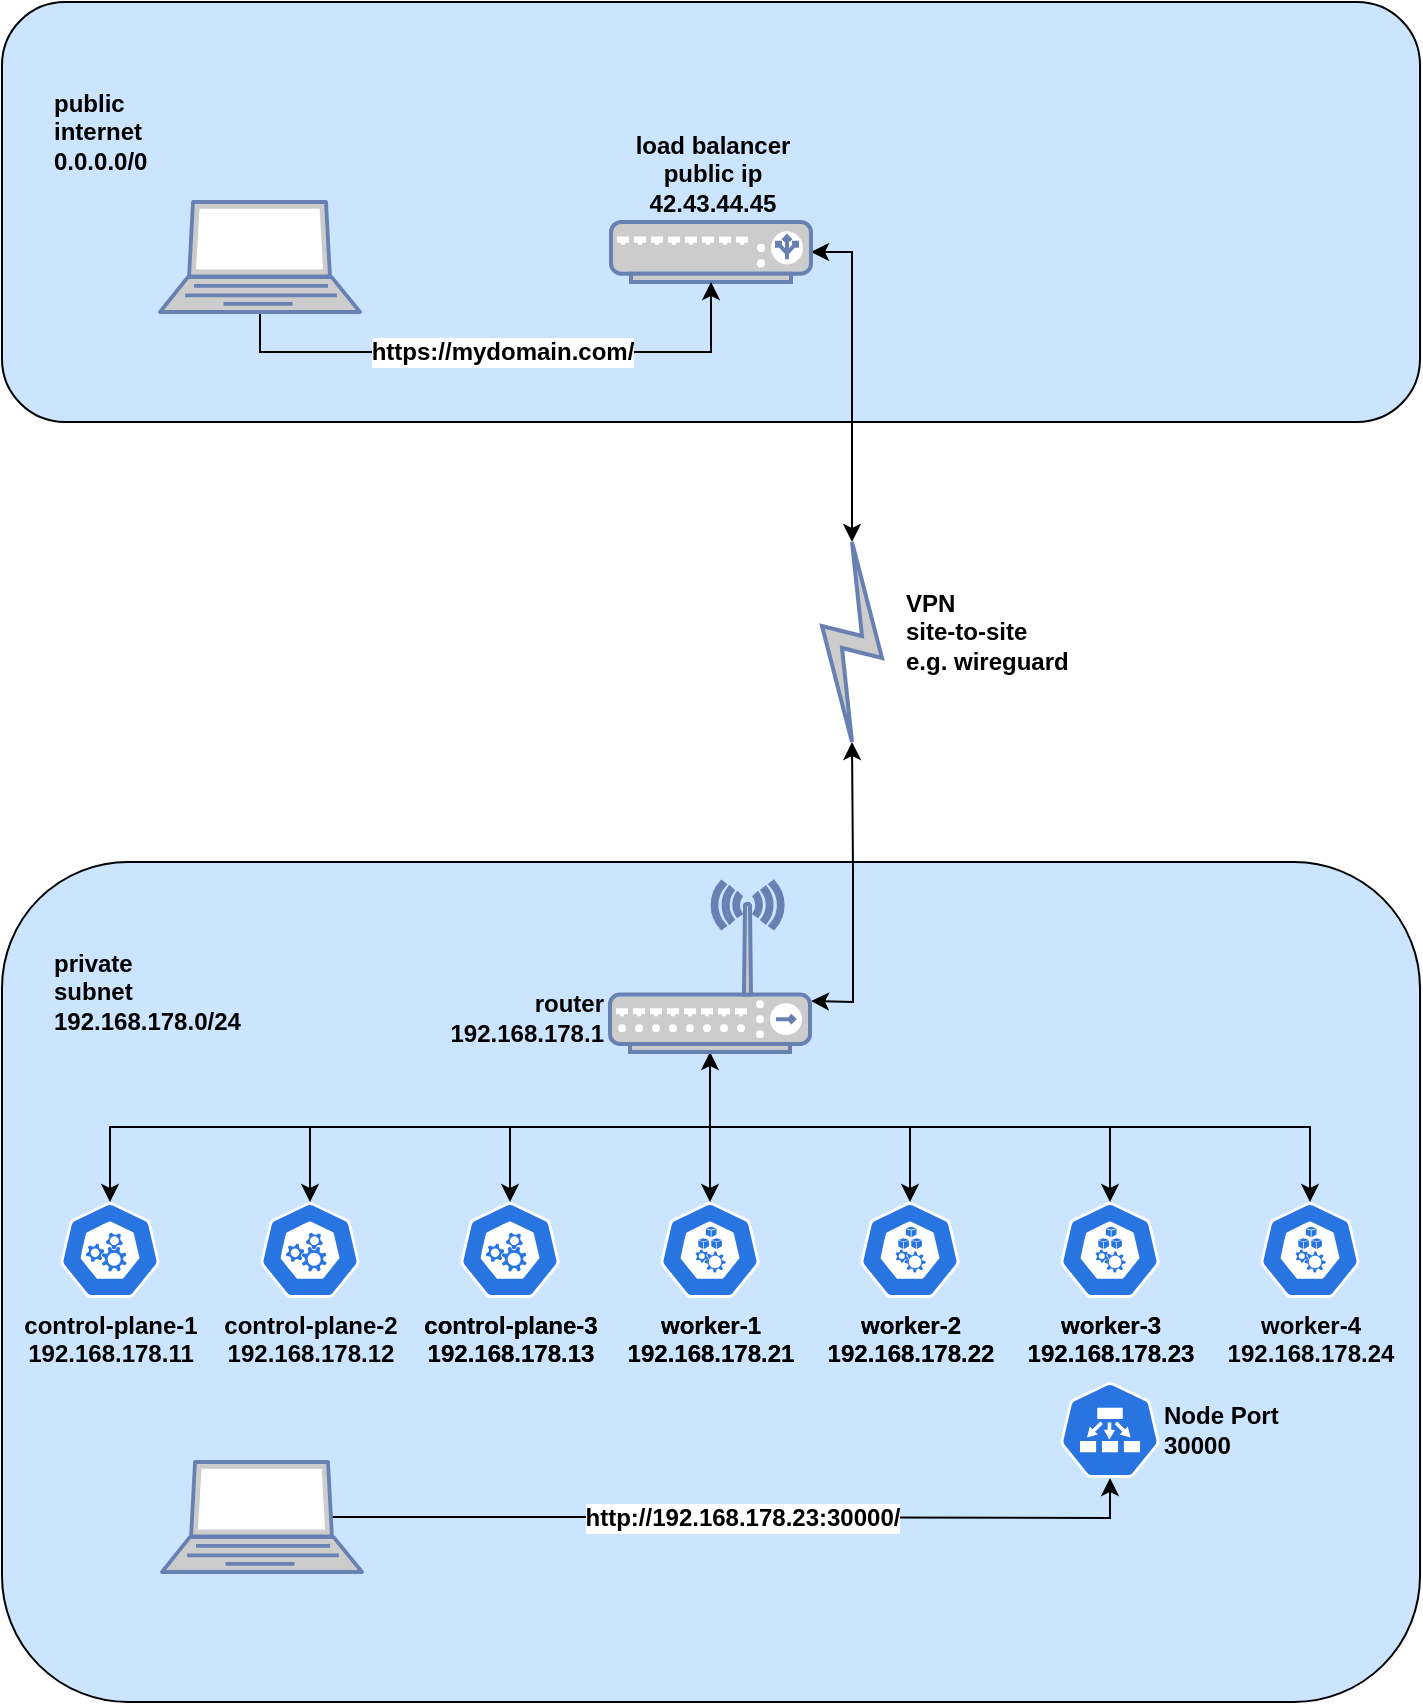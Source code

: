 <mxfile version="21.7.2" type="device">
  <diagram name="Seite-1" id="NYQUPZ9xUY3LofnAS43g">
    <mxGraphModel dx="880" dy="1683" grid="1" gridSize="10" guides="1" tooltips="1" connect="1" arrows="1" fold="1" page="1" pageScale="1" pageWidth="827" pageHeight="1169" math="0" shadow="0">
      <root>
        <mxCell id="0" />
        <mxCell id="1" parent="0" />
        <mxCell id="HXRJ6XBSbuf2amgPNoK6-1" value="" style="rounded=1;whiteSpace=wrap;html=1;align=center;fillColor=#CCE5FF;fontColor=#66B2FF;fontStyle=1" parent="1" vertex="1">
          <mxGeometry x="10" y="100" width="709" height="420" as="geometry" />
        </mxCell>
        <mxCell id="Pb9J-C-UGMZ5o6_-zG9V-3" style="edgeStyle=orthogonalEdgeStyle;rounded=0;orthogonalLoop=1;jettySize=auto;html=1;exitX=0.5;exitY=0;exitDx=0;exitDy=0;exitPerimeter=0;startArrow=classic;startFill=1;endArrow=none;endFill=0;entryX=0.5;entryY=1;entryDx=0;entryDy=0;entryPerimeter=0;" edge="1" parent="1" source="HXRJ6XBSbuf2amgPNoK6-3" target="Pb9J-C-UGMZ5o6_-zG9V-12">
          <mxGeometry relative="1" as="geometry">
            <mxPoint x="364.5" y="195" as="targetPoint" />
          </mxGeometry>
        </mxCell>
        <mxCell id="HXRJ6XBSbuf2amgPNoK6-3" value="control-plane-1&lt;br&gt;192.168.178.11" style="sketch=0;html=1;dashed=0;whitespace=wrap;fillColor=#2875E2;strokeColor=#ffffff;points=[[0.005,0.63,0],[0.1,0.2,0],[0.9,0.2,0],[0.5,0,0],[0.995,0.63,0],[0.72,0.99,0],[0.5,1,0],[0.28,0.99,0]];verticalLabelPosition=bottom;align=center;verticalAlign=top;shape=mxgraph.kubernetes.icon;prIcon=master;fontStyle=1" parent="1" vertex="1">
          <mxGeometry x="39" y="270" width="50" height="48" as="geometry" />
        </mxCell>
        <mxCell id="Pb9J-C-UGMZ5o6_-zG9V-4" style="edgeStyle=orthogonalEdgeStyle;rounded=0;orthogonalLoop=1;jettySize=auto;html=1;exitX=0.5;exitY=0;exitDx=0;exitDy=0;exitPerimeter=0;entryX=0.5;entryY=1;entryDx=0;entryDy=0;entryPerimeter=0;startArrow=classic;startFill=1;endArrow=none;endFill=0;" edge="1" parent="1" source="HXRJ6XBSbuf2amgPNoK6-6" target="Pb9J-C-UGMZ5o6_-zG9V-12">
          <mxGeometry relative="1" as="geometry">
            <mxPoint x="364.5" y="195" as="targetPoint" />
          </mxGeometry>
        </mxCell>
        <mxCell id="HXRJ6XBSbuf2amgPNoK6-6" value="control-plane-2&lt;br&gt;192.168.178.12" style="sketch=0;html=1;dashed=0;whitespace=wrap;fillColor=#2875E2;strokeColor=#ffffff;points=[[0.005,0.63,0],[0.1,0.2,0],[0.9,0.2,0],[0.5,0,0],[0.995,0.63,0],[0.72,0.99,0],[0.5,1,0],[0.28,0.99,0]];verticalLabelPosition=bottom;align=center;verticalAlign=top;shape=mxgraph.kubernetes.icon;prIcon=master;fontStyle=1" parent="1" vertex="1">
          <mxGeometry x="139" y="270" width="50" height="48" as="geometry" />
        </mxCell>
        <mxCell id="HXRJ6XBSbuf2amgPNoK6-7" value="control-plane-3&lt;br&gt;192.168.178.13" style="sketch=0;html=1;dashed=0;whitespace=wrap;fillColor=#2875E2;strokeColor=#ffffff;points=[[0.005,0.63,0],[0.1,0.2,0],[0.9,0.2,0],[0.5,0,0],[0.995,0.63,0],[0.72,0.99,0],[0.5,1,0],[0.28,0.99,0]];verticalLabelPosition=bottom;align=center;verticalAlign=top;shape=mxgraph.kubernetes.icon;prIcon=master;fontStyle=1" parent="1" vertex="1">
          <mxGeometry x="239" y="270" width="50" height="48" as="geometry" />
        </mxCell>
        <mxCell id="HXRJ6XBSbuf2amgPNoK6-8" value="worker-1&lt;br&gt;192.168.178.21" style="sketch=0;html=1;dashed=0;whitespace=wrap;fillColor=#2875E2;strokeColor=#ffffff;points=[[0.005,0.63,0],[0.1,0.2,0],[0.9,0.2,0],[0.5,0,0],[0.995,0.63,0],[0.72,0.99,0],[0.5,1,0],[0.28,0.99,0]];verticalLabelPosition=bottom;align=center;verticalAlign=top;shape=mxgraph.kubernetes.icon;prIcon=node;fontStyle=1" parent="1" vertex="1">
          <mxGeometry x="339" y="270" width="50" height="48" as="geometry" />
        </mxCell>
        <mxCell id="HXRJ6XBSbuf2amgPNoK6-10" value="worker-2&lt;br&gt;192.168.178.22" style="sketch=0;html=1;dashed=0;whitespace=wrap;fillColor=#2875E2;strokeColor=#ffffff;points=[[0.005,0.63,0],[0.1,0.2,0],[0.9,0.2,0],[0.5,0,0],[0.995,0.63,0],[0.72,0.99,0],[0.5,1,0],[0.28,0.99,0]];verticalLabelPosition=bottom;align=center;verticalAlign=top;shape=mxgraph.kubernetes.icon;prIcon=node;fontStyle=1" parent="1" vertex="1">
          <mxGeometry x="439" y="270" width="50" height="48" as="geometry" />
        </mxCell>
        <mxCell id="HXRJ6XBSbuf2amgPNoK6-12" value="worker-3&lt;br&gt;192.168.178.23" style="sketch=0;html=1;dashed=0;whitespace=wrap;fillColor=#2875E2;strokeColor=#ffffff;points=[[0.005,0.63,0],[0.1,0.2,0],[0.9,0.2,0],[0.5,0,0],[0.995,0.63,0],[0.72,0.99,0],[0.5,1,0],[0.28,0.99,0]];verticalLabelPosition=bottom;align=center;verticalAlign=top;shape=mxgraph.kubernetes.icon;prIcon=node;fontStyle=1" parent="1" vertex="1">
          <mxGeometry x="539" y="270" width="50" height="48" as="geometry" />
        </mxCell>
        <mxCell id="Pb9J-C-UGMZ5o6_-zG9V-9" style="edgeStyle=orthogonalEdgeStyle;rounded=0;orthogonalLoop=1;jettySize=auto;html=1;exitX=0.5;exitY=0;exitDx=0;exitDy=0;exitPerimeter=0;entryX=0.5;entryY=1;entryDx=0;entryDy=0;entryPerimeter=0;endArrow=none;endFill=0;startArrow=classic;startFill=1;" edge="1" parent="1" source="HXRJ6XBSbuf2amgPNoK6-14" target="Pb9J-C-UGMZ5o6_-zG9V-12">
          <mxGeometry relative="1" as="geometry">
            <mxPoint x="364.5" y="195" as="targetPoint" />
          </mxGeometry>
        </mxCell>
        <mxCell id="HXRJ6XBSbuf2amgPNoK6-14" value="worker-4&lt;br style=&quot;font-size: 12px;&quot;&gt;192.168.178.24" style="sketch=0;html=1;dashed=0;whitespace=wrap;fillColor=#2875E2;strokeColor=#ffffff;points=[[0.005,0.63,0],[0.1,0.2,0],[0.9,0.2,0],[0.5,0,0],[0.995,0.63,0],[0.72,0.99,0],[0.5,1,0],[0.28,0.99,0]];verticalLabelPosition=bottom;align=center;verticalAlign=top;shape=mxgraph.kubernetes.icon;prIcon=node;fontStyle=1;fontSize=12;" parent="1" vertex="1">
          <mxGeometry x="639" y="270" width="50" height="48" as="geometry" />
        </mxCell>
        <mxCell id="HXRJ6XBSbuf2amgPNoK6-15" value="private&lt;br&gt;subnet 192.168.178.0/24" style="text;html=1;strokeColor=none;fillColor=none;align=left;verticalAlign=middle;whiteSpace=wrap;rounded=0;fontStyle=1" parent="1" vertex="1">
          <mxGeometry x="34" y="150" width="60" height="30" as="geometry" />
        </mxCell>
        <mxCell id="HXRJ6XBSbuf2amgPNoK6-36" style="edgeStyle=orthogonalEdgeStyle;rounded=0;orthogonalLoop=1;jettySize=auto;html=1;exitX=1;exitY=0.7;exitDx=0;exitDy=0;entryX=0.5;entryY=1;entryDx=0;entryDy=0;entryPerimeter=0;startArrow=classic;startFill=1;exitPerimeter=0;" parent="1" target="HXRJ6XBSbuf2amgPNoK6-35" edge="1">
          <mxGeometry relative="1" as="geometry">
            <mxPoint x="414.5" y="169.5" as="sourcePoint" />
          </mxGeometry>
        </mxCell>
        <mxCell id="HXRJ6XBSbuf2amgPNoK6-35" value="" style="fontColor=#0066CC;verticalAlign=top;verticalLabelPosition=bottom;labelPosition=center;align=center;html=1;outlineConnect=0;fillColor=#CCCCCC;strokeColor=#6881B3;gradientColor=none;gradientDirection=north;strokeWidth=2;shape=mxgraph.networks.comm_link;" parent="1" vertex="1">
          <mxGeometry x="420" y="-60" width="30" height="100" as="geometry" />
        </mxCell>
        <mxCell id="HXRJ6XBSbuf2amgPNoK6-37" value="" style="rounded=1;whiteSpace=wrap;html=1;align=center;fillColor=#CCE5FF;fontStyle=1;fontColor=#000000;" parent="1" vertex="1">
          <mxGeometry x="10" y="-330" width="709" height="210" as="geometry" />
        </mxCell>
        <mxCell id="HXRJ6XBSbuf2amgPNoK6-38" value="public&lt;br&gt;internet&lt;br&gt;0.0.0.0/0" style="text;html=1;strokeColor=none;fillColor=none;align=left;verticalAlign=middle;whiteSpace=wrap;rounded=0;fontStyle=1;fontColor=#000000;" parent="1" vertex="1">
          <mxGeometry x="34" y="-280" width="60" height="30" as="geometry" />
        </mxCell>
        <mxCell id="HXRJ6XBSbuf2amgPNoK6-40" style="edgeStyle=orthogonalEdgeStyle;rounded=0;orthogonalLoop=1;jettySize=auto;html=1;exitX=1;exitY=0.5;exitDx=0;exitDy=0;exitPerimeter=0;entryX=0.5;entryY=0;entryDx=0;entryDy=0;entryPerimeter=0;startArrow=classic;startFill=1;" parent="1" source="HXRJ6XBSbuf2amgPNoK6-39" target="HXRJ6XBSbuf2amgPNoK6-35" edge="1">
          <mxGeometry relative="1" as="geometry" />
        </mxCell>
        <mxCell id="HXRJ6XBSbuf2amgPNoK6-39" value="load balancer&lt;br&gt;public ip&lt;br&gt;42.43.44.45" style="fontColor=#000000;verticalAlign=bottom;verticalLabelPosition=top;labelPosition=center;align=center;html=1;outlineConnect=0;fillColor=#CCCCCC;strokeColor=#6881B3;gradientColor=none;gradientDirection=north;strokeWidth=2;shape=mxgraph.networks.load_balancer;fontStyle=1" parent="1" vertex="1">
          <mxGeometry x="314.5" y="-220" width="100" height="30" as="geometry" />
        </mxCell>
        <mxCell id="HXRJ6XBSbuf2amgPNoK6-41" value="VPN &lt;br&gt;site-to-site&lt;br&gt;e.g. wireguard" style="text;html=1;strokeColor=none;fillColor=none;align=left;verticalAlign=middle;whiteSpace=wrap;rounded=0;fontStyle=1" parent="1" vertex="1">
          <mxGeometry x="460" y="-30" width="111" height="30" as="geometry" />
        </mxCell>
        <mxCell id="Pb9J-C-UGMZ5o6_-zG9V-15" value="https://mydomain.com/" style="edgeStyle=orthogonalEdgeStyle;rounded=0;orthogonalLoop=1;jettySize=auto;html=1;exitX=0.5;exitY=1;exitDx=0;exitDy=0;exitPerimeter=0;entryX=0.5;entryY=1;entryDx=0;entryDy=0;entryPerimeter=0;fontSize=12;fontStyle=1" edge="1" parent="1" source="HXRJ6XBSbuf2amgPNoK6-42" target="HXRJ6XBSbuf2amgPNoK6-39">
          <mxGeometry relative="1" as="geometry" />
        </mxCell>
        <mxCell id="HXRJ6XBSbuf2amgPNoK6-42" value="" style="fontColor=#000000;verticalAlign=top;verticalLabelPosition=bottom;labelPosition=center;align=center;html=1;outlineConnect=0;fillColor=#CCCCCC;strokeColor=#6881B3;gradientColor=none;gradientDirection=north;strokeWidth=2;shape=mxgraph.networks.laptop;fontStyle=1" parent="1" vertex="1">
          <mxGeometry x="89" y="-230" width="100" height="55" as="geometry" />
        </mxCell>
        <mxCell id="HXRJ6XBSbuf2amgPNoK6-45" value="http://192.168.178.23:30000/" style="edgeStyle=orthogonalEdgeStyle;rounded=0;orthogonalLoop=1;jettySize=auto;html=1;exitX=0.85;exitY=0.5;exitDx=0;exitDy=0;exitPerimeter=0;startArrow=none;startFill=0;fontStyle=1;entryX=0.5;entryY=1;entryDx=0;entryDy=0;entryPerimeter=0;fontSize=12;" parent="1" source="HXRJ6XBSbuf2amgPNoK6-44" target="Pb9J-C-UGMZ5o6_-zG9V-10" edge="1">
          <mxGeometry relative="1" as="geometry" />
        </mxCell>
        <mxCell id="HXRJ6XBSbuf2amgPNoK6-44" value="" style="fontColor=#0066CC;verticalAlign=top;verticalLabelPosition=bottom;labelPosition=center;align=center;html=1;outlineConnect=0;fillColor=#CCCCCC;strokeColor=#6881B3;gradientColor=none;gradientDirection=north;strokeWidth=2;shape=mxgraph.networks.laptop;fontStyle=1" parent="1" vertex="1">
          <mxGeometry x="90" y="400" width="100" height="55" as="geometry" />
        </mxCell>
        <mxCell id="Pb9J-C-UGMZ5o6_-zG9V-8" style="edgeStyle=orthogonalEdgeStyle;rounded=0;orthogonalLoop=1;jettySize=auto;html=1;exitX=0.5;exitY=0;exitDx=0;exitDy=0;exitPerimeter=0;entryX=0.5;entryY=1;entryDx=0;entryDy=0;entryPerimeter=0;endArrow=none;endFill=0;startArrow=classic;startFill=1;" edge="1" parent="1" source="HXRJ6XBSbuf2amgPNoK6-48" target="Pb9J-C-UGMZ5o6_-zG9V-12">
          <mxGeometry relative="1" as="geometry">
            <mxPoint x="364.5" y="195" as="targetPoint" />
          </mxGeometry>
        </mxCell>
        <mxCell id="HXRJ6XBSbuf2amgPNoK6-48" value="worker-3&lt;br&gt;192.168.178.23" style="sketch=0;html=1;dashed=0;whitespace=wrap;fillColor=#2875E2;strokeColor=#ffffff;points=[[0.005,0.63,0],[0.1,0.2,0],[0.9,0.2,0],[0.5,0,0],[0.995,0.63,0],[0.72,0.99,0],[0.5,1,0],[0.28,0.99,0]];verticalLabelPosition=bottom;align=center;verticalAlign=top;shape=mxgraph.kubernetes.icon;prIcon=node;fontStyle=1" parent="1" vertex="1">
          <mxGeometry x="539" y="270" width="50" height="48" as="geometry" />
        </mxCell>
        <mxCell id="Pb9J-C-UGMZ5o6_-zG9V-7" style="edgeStyle=orthogonalEdgeStyle;rounded=0;orthogonalLoop=1;jettySize=auto;html=1;exitX=0.5;exitY=0;exitDx=0;exitDy=0;exitPerimeter=0;entryX=0.5;entryY=1;entryDx=0;entryDy=0;entryPerimeter=0;endArrow=none;endFill=0;startArrow=classic;startFill=1;" edge="1" parent="1" source="HXRJ6XBSbuf2amgPNoK6-49" target="Pb9J-C-UGMZ5o6_-zG9V-12">
          <mxGeometry relative="1" as="geometry">
            <mxPoint x="364.5" y="195" as="targetPoint" />
          </mxGeometry>
        </mxCell>
        <mxCell id="HXRJ6XBSbuf2amgPNoK6-49" value="worker-2&lt;br&gt;192.168.178.22" style="sketch=0;html=1;dashed=0;whitespace=wrap;fillColor=#2875E2;strokeColor=#ffffff;points=[[0.005,0.63,0],[0.1,0.2,0],[0.9,0.2,0],[0.5,0,0],[0.995,0.63,0],[0.72,0.99,0],[0.5,1,0],[0.28,0.99,0]];verticalLabelPosition=bottom;align=center;verticalAlign=top;shape=mxgraph.kubernetes.icon;prIcon=node;fontStyle=1" parent="1" vertex="1">
          <mxGeometry x="439" y="270" width="50" height="48" as="geometry" />
        </mxCell>
        <mxCell id="Pb9J-C-UGMZ5o6_-zG9V-14" style="edgeStyle=orthogonalEdgeStyle;rounded=0;orthogonalLoop=1;jettySize=auto;html=1;exitX=0.5;exitY=0;exitDx=0;exitDy=0;exitPerimeter=0;entryX=0.5;entryY=1;entryDx=0;entryDy=0;entryPerimeter=0;startArrow=classic;startFill=1;" edge="1" parent="1" source="HXRJ6XBSbuf2amgPNoK6-50" target="Pb9J-C-UGMZ5o6_-zG9V-12">
          <mxGeometry relative="1" as="geometry" />
        </mxCell>
        <mxCell id="HXRJ6XBSbuf2amgPNoK6-50" value="worker-1&lt;br&gt;192.168.178.21" style="sketch=0;html=1;dashed=0;whitespace=wrap;fillColor=#2875E2;strokeColor=#ffffff;points=[[0.005,0.63,0],[0.1,0.2,0],[0.9,0.2,0],[0.5,0,0],[0.995,0.63,0],[0.72,0.99,0],[0.5,1,0],[0.28,0.99,0]];verticalLabelPosition=bottom;align=center;verticalAlign=top;shape=mxgraph.kubernetes.icon;prIcon=node;fontStyle=1" parent="1" vertex="1">
          <mxGeometry x="339" y="270" width="50" height="48" as="geometry" />
        </mxCell>
        <mxCell id="Pb9J-C-UGMZ5o6_-zG9V-5" style="edgeStyle=orthogonalEdgeStyle;rounded=0;orthogonalLoop=1;jettySize=auto;html=1;exitX=0.5;exitY=0;exitDx=0;exitDy=0;exitPerimeter=0;entryX=0.5;entryY=1;entryDx=0;entryDy=0;entryPerimeter=0;endArrow=none;endFill=0;startArrow=classic;startFill=1;" edge="1" parent="1" source="HXRJ6XBSbuf2amgPNoK6-51" target="Pb9J-C-UGMZ5o6_-zG9V-12">
          <mxGeometry relative="1" as="geometry">
            <mxPoint x="364.5" y="195" as="targetPoint" />
          </mxGeometry>
        </mxCell>
        <mxCell id="HXRJ6XBSbuf2amgPNoK6-51" value="control-plane-3&lt;br&gt;192.168.178.13" style="sketch=0;html=1;dashed=0;whitespace=wrap;fillColor=#2875E2;strokeColor=#ffffff;points=[[0.005,0.63,0],[0.1,0.2,0],[0.9,0.2,0],[0.5,0,0],[0.995,0.63,0],[0.72,0.99,0],[0.5,1,0],[0.28,0.99,0]];verticalLabelPosition=bottom;align=center;verticalAlign=top;shape=mxgraph.kubernetes.icon;prIcon=master;fontStyle=1" parent="1" vertex="1">
          <mxGeometry x="239" y="270" width="50" height="48" as="geometry" />
        </mxCell>
        <mxCell id="Pb9J-C-UGMZ5o6_-zG9V-10" value="Node Port&lt;br&gt;30000" style="sketch=0;html=1;dashed=0;whitespace=wrap;fillColor=#2875E2;strokeColor=#ffffff;points=[[0.005,0.63,0],[0.1,0.2,0],[0.9,0.2,0],[0.5,0,0],[0.995,0.63,0],[0.72,0.99,0],[0.5,1,0],[0.28,0.99,0]];verticalLabelPosition=middle;align=left;verticalAlign=middle;shape=mxgraph.kubernetes.icon;prIcon=ep;labelPosition=right;fontStyle=1" vertex="1" parent="1">
          <mxGeometry x="539" y="360" width="50" height="48" as="geometry" />
        </mxCell>
        <mxCell id="Pb9J-C-UGMZ5o6_-zG9V-12" value="router&lt;br&gt;&lt;div style=&quot;text-align: right;&quot;&gt;&lt;span style=&quot;background-color: initial;&quot;&gt;192.168.178.1&lt;/span&gt;&lt;/div&gt;" style="fontColor=#000000;verticalAlign=bottom;verticalLabelPosition=middle;labelPosition=left;align=right;html=1;outlineConnect=0;fillColor=#CCCCCC;strokeColor=#6881B3;gradientColor=none;gradientDirection=north;strokeWidth=2;shape=mxgraph.networks.wireless_hub;fontStyle=1;spacing=2;spacingRight=2;" vertex="1" parent="1">
          <mxGeometry x="314" y="110" width="100" height="85" as="geometry" />
        </mxCell>
        <mxCell id="Pb9J-C-UGMZ5o6_-zG9V-16" style="edgeStyle=orthogonalEdgeStyle;rounded=0;orthogonalLoop=1;jettySize=auto;html=1;exitX=0.5;exitY=1;exitDx=0;exitDy=0;" edge="1" parent="1" source="HXRJ6XBSbuf2amgPNoK6-41" target="HXRJ6XBSbuf2amgPNoK6-41">
          <mxGeometry relative="1" as="geometry" />
        </mxCell>
      </root>
    </mxGraphModel>
  </diagram>
</mxfile>
